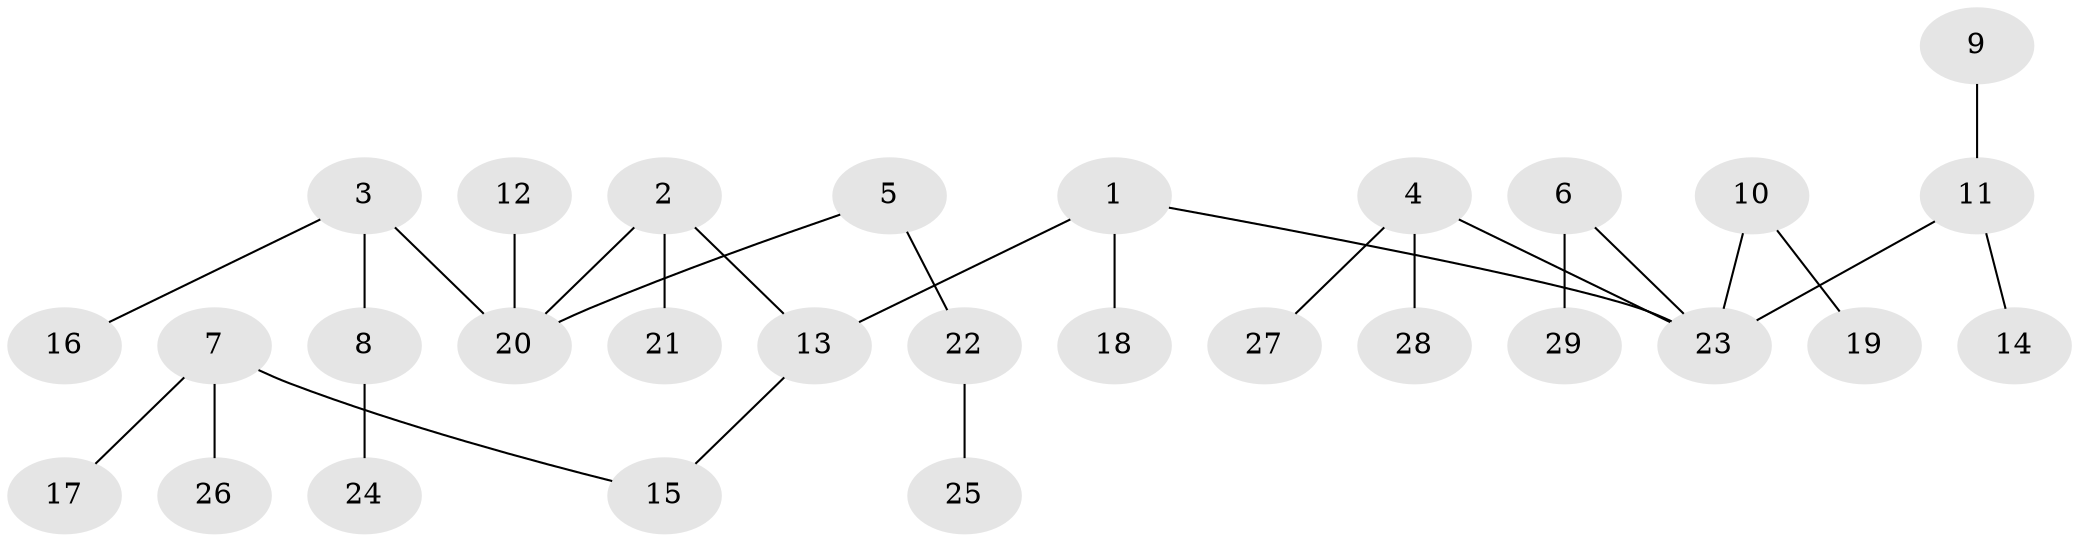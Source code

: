 // original degree distribution, {3: 0.1724137931034483, 4: 0.034482758620689655, 7: 0.017241379310344827, 6: 0.017241379310344827, 2: 0.25862068965517243, 5: 0.017241379310344827, 1: 0.4827586206896552}
// Generated by graph-tools (version 1.1) at 2025/02/03/09/25 03:02:25]
// undirected, 29 vertices, 28 edges
graph export_dot {
graph [start="1"]
  node [color=gray90,style=filled];
  1;
  2;
  3;
  4;
  5;
  6;
  7;
  8;
  9;
  10;
  11;
  12;
  13;
  14;
  15;
  16;
  17;
  18;
  19;
  20;
  21;
  22;
  23;
  24;
  25;
  26;
  27;
  28;
  29;
  1 -- 13 [weight=1.0];
  1 -- 18 [weight=1.0];
  1 -- 23 [weight=1.0];
  2 -- 13 [weight=1.0];
  2 -- 20 [weight=1.0];
  2 -- 21 [weight=1.0];
  3 -- 8 [weight=1.0];
  3 -- 16 [weight=1.0];
  3 -- 20 [weight=1.0];
  4 -- 23 [weight=1.0];
  4 -- 27 [weight=1.0];
  4 -- 28 [weight=1.0];
  5 -- 20 [weight=1.0];
  5 -- 22 [weight=1.0];
  6 -- 23 [weight=1.0];
  6 -- 29 [weight=1.0];
  7 -- 15 [weight=1.0];
  7 -- 17 [weight=1.0];
  7 -- 26 [weight=1.0];
  8 -- 24 [weight=1.0];
  9 -- 11 [weight=1.0];
  10 -- 19 [weight=1.0];
  10 -- 23 [weight=1.0];
  11 -- 14 [weight=1.0];
  11 -- 23 [weight=1.0];
  12 -- 20 [weight=1.0];
  13 -- 15 [weight=1.0];
  22 -- 25 [weight=1.0];
}
